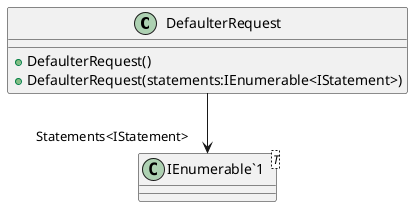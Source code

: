 @startuml
class DefaulterRequest {
    + DefaulterRequest()
    + DefaulterRequest(statements:IEnumerable<IStatement>)
}
class "IEnumerable`1"<T> {
}
DefaulterRequest --> "Statements<IStatement>" "IEnumerable`1"
@enduml
